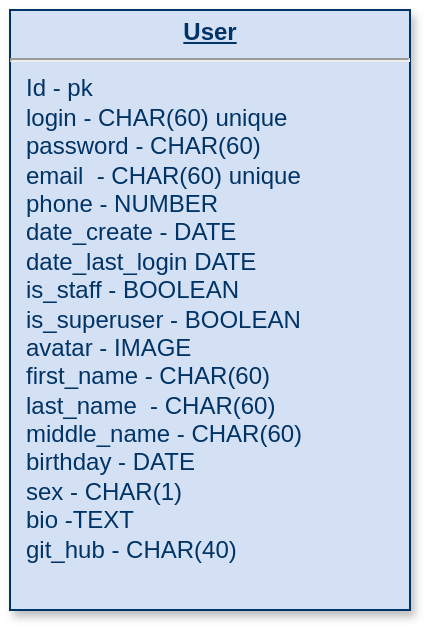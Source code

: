 <mxfile version="21.6.6" type="github">
  <diagram name="Page-1" id="efa7a0a1-bf9b-a30e-e6df-94a7791c09e9">
    <mxGraphModel dx="-55" dy="1025" grid="1" gridSize="10" guides="1" tooltips="1" connect="1" arrows="1" fold="1" page="1" pageScale="1" pageWidth="826" pageHeight="1169" background="none" math="0" shadow="0">
      <root>
        <mxCell id="0" />
        <mxCell id="1" parent="0" />
        <mxCell id="22" value="&lt;p style=&quot;margin: 0px; margin-top: 4px; text-align: center; text-decoration: underline;&quot;&gt;&lt;strong&gt;User&lt;/strong&gt;&lt;/p&gt;&lt;hr&gt;&lt;p style=&quot;margin: 0px; margin-left: 8px;&quot;&gt;Id - pk&lt;/p&gt;&lt;p style=&quot;margin: 0px; margin-left: 8px;&quot;&gt;login - CHAR(60) unique&lt;/p&gt;&lt;p style=&quot;margin: 0px; margin-left: 8px;&quot;&gt;password - CHAR(60)&lt;/p&gt;&lt;p style=&quot;margin: 0px; margin-left: 8px;&quot;&gt;email&amp;nbsp; - CHAR(60) unique&lt;/p&gt;&lt;p style=&quot;margin: 0px; margin-left: 8px;&quot;&gt;phone - NUMBER&lt;/p&gt;&lt;p style=&quot;margin: 0px; margin-left: 8px;&quot;&gt;date_create - DATE&lt;/p&gt;&lt;p style=&quot;margin: 0px; margin-left: 8px;&quot;&gt;date_last_login DATE&lt;/p&gt;&lt;p style=&quot;margin: 0px; margin-left: 8px;&quot;&gt;is_staff - BOOLEAN&lt;/p&gt;&lt;p style=&quot;margin: 0px; margin-left: 8px;&quot;&gt;is_superuser - BOOLEAN&lt;/p&gt;&lt;p style=&quot;margin: 0px; margin-left: 8px;&quot;&gt;avatar - IMAGE&lt;/p&gt;&lt;p style=&quot;margin: 0px; margin-left: 8px;&quot;&gt;first_name - CHAR(60)&lt;/p&gt;&lt;p style=&quot;margin: 0px; margin-left: 8px;&quot;&gt;last_name&amp;nbsp; - CHAR(60)&lt;/p&gt;&lt;p style=&quot;margin: 0px; margin-left: 8px;&quot;&gt;middle_name - CHAR(60)&lt;/p&gt;&lt;p style=&quot;margin: 0px; margin-left: 8px;&quot;&gt;birthday - DATE&lt;/p&gt;&lt;p style=&quot;margin: 0px; margin-left: 8px;&quot;&gt;sex - CHAR(1)&lt;/p&gt;&lt;p style=&quot;margin: 0px; margin-left: 8px;&quot;&gt;bio -TEXT&lt;/p&gt;&lt;p style=&quot;margin: 0px; margin-left: 8px;&quot;&gt;git_hub - CHAR(40)&lt;/p&gt;&lt;p style=&quot;margin: 0px; margin-left: 8px;&quot;&gt;&lt;br&gt;&lt;/p&gt;" style="verticalAlign=top;align=left;overflow=fill;fontSize=12;fontFamily=Helvetica;html=1;strokeColor=#003366;shadow=1;fillColor=#D4E1F5;fontColor=#003366" parent="1" vertex="1">
          <mxGeometry x="880" y="430" width="200" height="300" as="geometry" />
        </mxCell>
      </root>
    </mxGraphModel>
  </diagram>
</mxfile>
